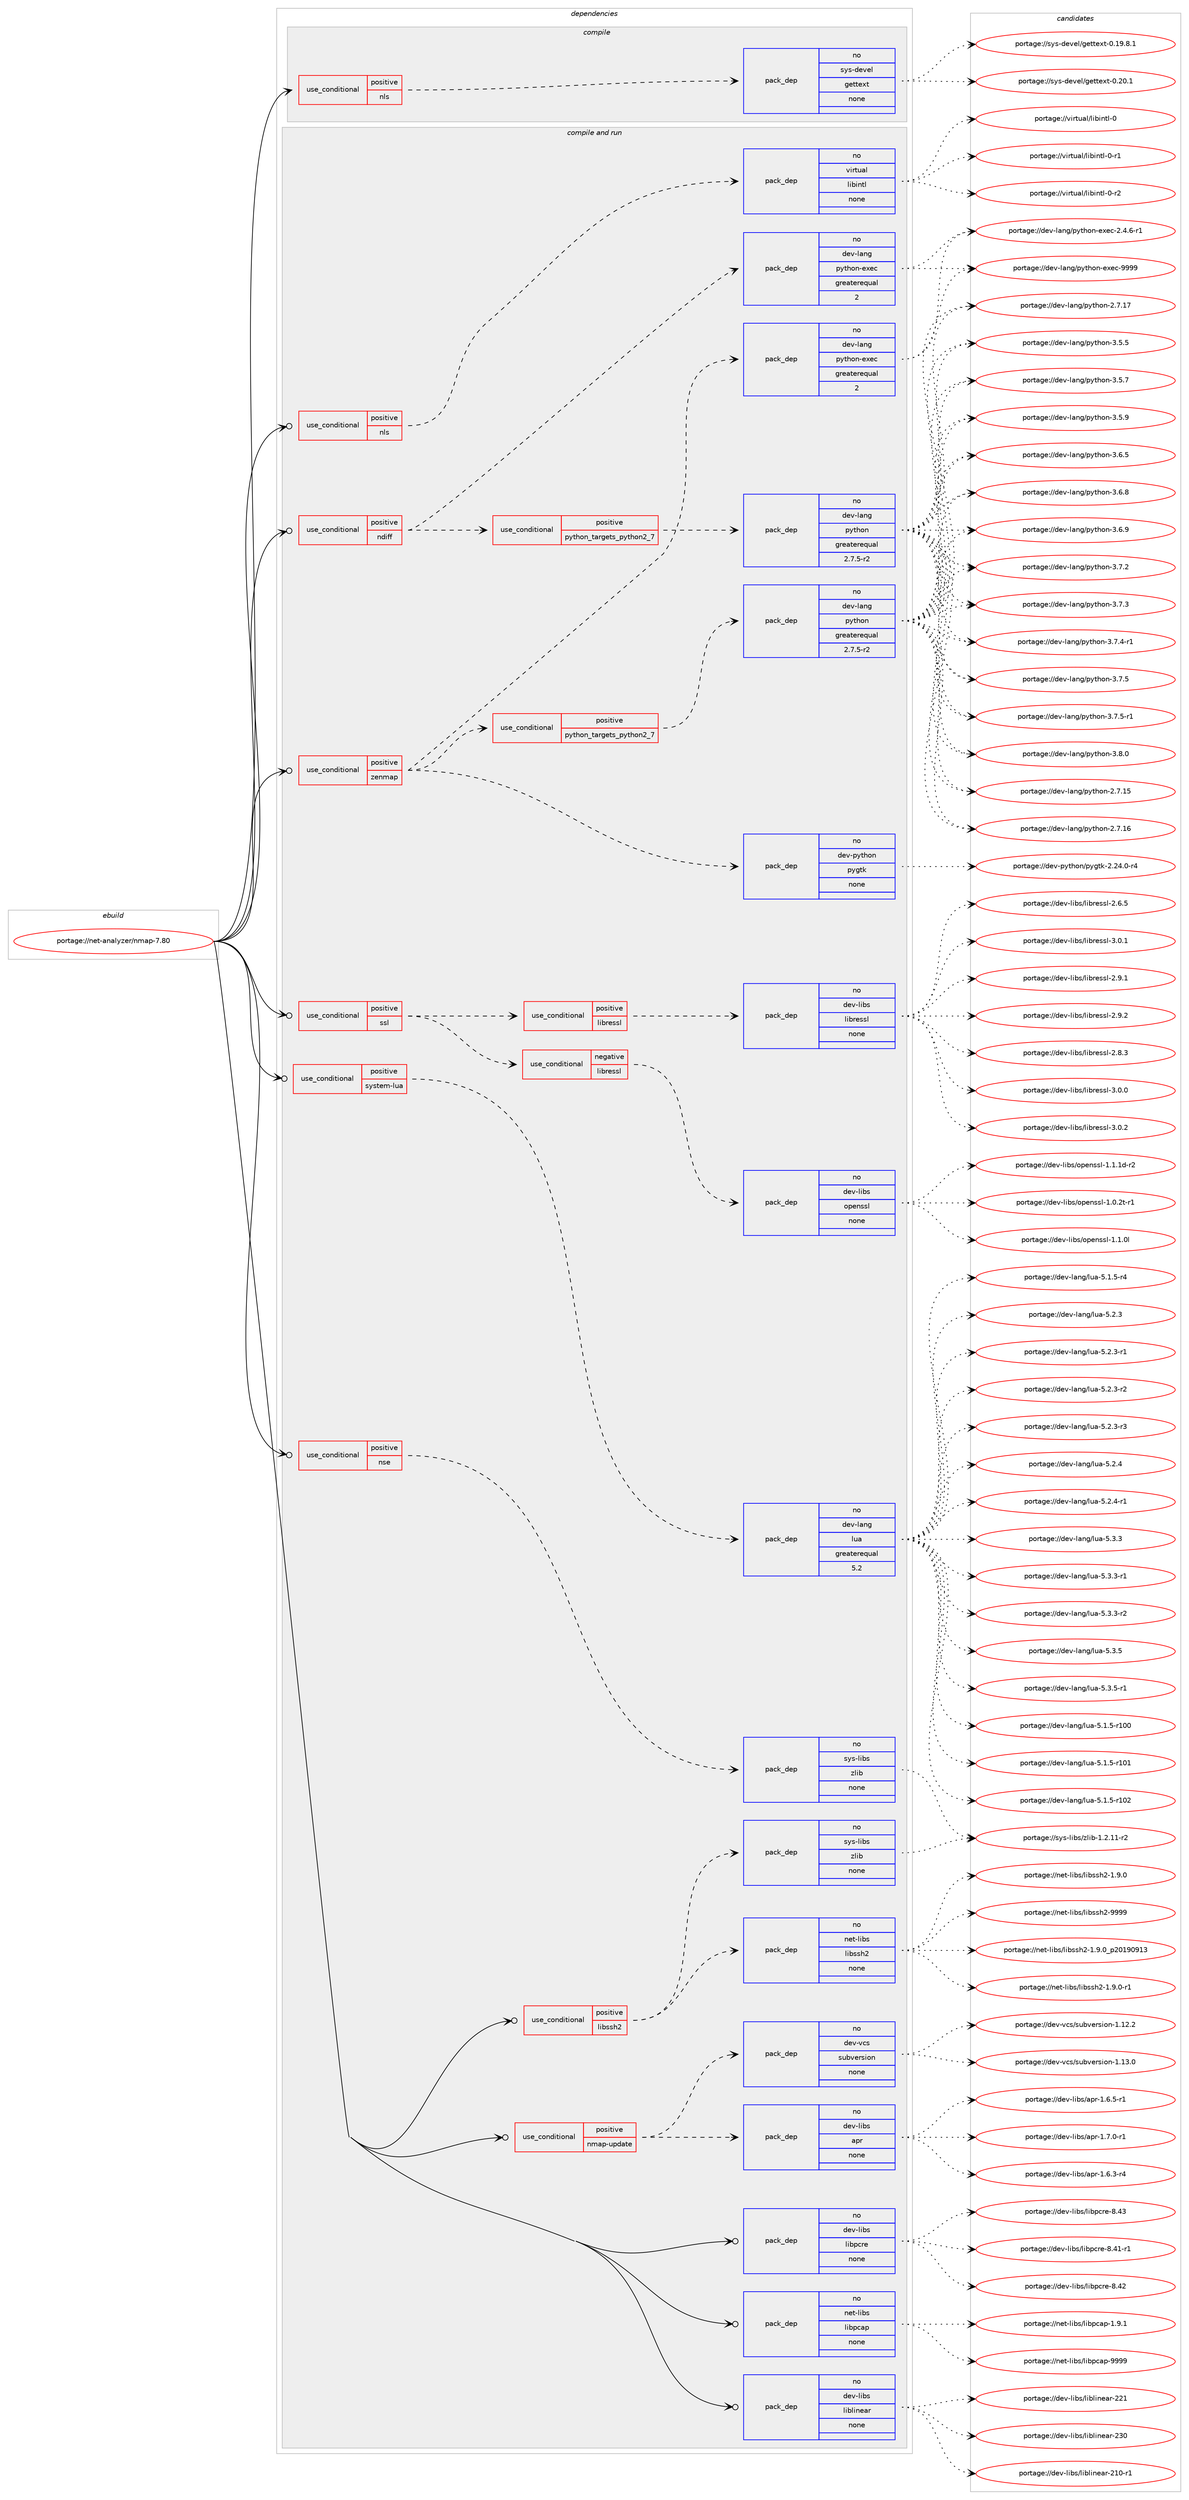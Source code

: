 digraph prolog {

# *************
# Graph options
# *************

newrank=true;
concentrate=true;
compound=true;
graph [rankdir=LR,fontname=Helvetica,fontsize=10,ranksep=1.5];#, ranksep=2.5, nodesep=0.2];
edge  [arrowhead=vee];
node  [fontname=Helvetica,fontsize=10];

# **********
# The ebuild
# **********

subgraph cluster_leftcol {
color=gray;
rank=same;
label=<<i>ebuild</i>>;
id [label="portage://net-analyzer/nmap-7.80", color=red, width=4, href="../net-analyzer/nmap-7.80.svg"];
}

# ****************
# The dependencies
# ****************

subgraph cluster_midcol {
color=gray;
label=<<i>dependencies</i>>;
subgraph cluster_compile {
fillcolor="#eeeeee";
style=filled;
label=<<i>compile</i>>;
subgraph cond86690 {
dependency347727 [label=<<TABLE BORDER="0" CELLBORDER="1" CELLSPACING="0" CELLPADDING="4"><TR><TD ROWSPAN="3" CELLPADDING="10">use_conditional</TD></TR><TR><TD>positive</TD></TR><TR><TD>nls</TD></TR></TABLE>>, shape=none, color=red];
subgraph pack255317 {
dependency347728 [label=<<TABLE BORDER="0" CELLBORDER="1" CELLSPACING="0" CELLPADDING="4" WIDTH="220"><TR><TD ROWSPAN="6" CELLPADDING="30">pack_dep</TD></TR><TR><TD WIDTH="110">no</TD></TR><TR><TD>sys-devel</TD></TR><TR><TD>gettext</TD></TR><TR><TD>none</TD></TR><TR><TD></TD></TR></TABLE>>, shape=none, color=blue];
}
dependency347727:e -> dependency347728:w [weight=20,style="dashed",arrowhead="vee"];
}
id:e -> dependency347727:w [weight=20,style="solid",arrowhead="vee"];
}
subgraph cluster_compileandrun {
fillcolor="#eeeeee";
style=filled;
label=<<i>compile and run</i>>;
subgraph cond86691 {
dependency347729 [label=<<TABLE BORDER="0" CELLBORDER="1" CELLSPACING="0" CELLPADDING="4"><TR><TD ROWSPAN="3" CELLPADDING="10">use_conditional</TD></TR><TR><TD>positive</TD></TR><TR><TD>libssh2</TD></TR></TABLE>>, shape=none, color=red];
subgraph pack255318 {
dependency347730 [label=<<TABLE BORDER="0" CELLBORDER="1" CELLSPACING="0" CELLPADDING="4" WIDTH="220"><TR><TD ROWSPAN="6" CELLPADDING="30">pack_dep</TD></TR><TR><TD WIDTH="110">no</TD></TR><TR><TD>net-libs</TD></TR><TR><TD>libssh2</TD></TR><TR><TD>none</TD></TR><TR><TD></TD></TR></TABLE>>, shape=none, color=blue];
}
dependency347729:e -> dependency347730:w [weight=20,style="dashed",arrowhead="vee"];
subgraph pack255319 {
dependency347731 [label=<<TABLE BORDER="0" CELLBORDER="1" CELLSPACING="0" CELLPADDING="4" WIDTH="220"><TR><TD ROWSPAN="6" CELLPADDING="30">pack_dep</TD></TR><TR><TD WIDTH="110">no</TD></TR><TR><TD>sys-libs</TD></TR><TR><TD>zlib</TD></TR><TR><TD>none</TD></TR><TR><TD></TD></TR></TABLE>>, shape=none, color=blue];
}
dependency347729:e -> dependency347731:w [weight=20,style="dashed",arrowhead="vee"];
}
id:e -> dependency347729:w [weight=20,style="solid",arrowhead="odotvee"];
subgraph cond86692 {
dependency347732 [label=<<TABLE BORDER="0" CELLBORDER="1" CELLSPACING="0" CELLPADDING="4"><TR><TD ROWSPAN="3" CELLPADDING="10">use_conditional</TD></TR><TR><TD>positive</TD></TR><TR><TD>ndiff</TD></TR></TABLE>>, shape=none, color=red];
subgraph cond86693 {
dependency347733 [label=<<TABLE BORDER="0" CELLBORDER="1" CELLSPACING="0" CELLPADDING="4"><TR><TD ROWSPAN="3" CELLPADDING="10">use_conditional</TD></TR><TR><TD>positive</TD></TR><TR><TD>python_targets_python2_7</TD></TR></TABLE>>, shape=none, color=red];
subgraph pack255320 {
dependency347734 [label=<<TABLE BORDER="0" CELLBORDER="1" CELLSPACING="0" CELLPADDING="4" WIDTH="220"><TR><TD ROWSPAN="6" CELLPADDING="30">pack_dep</TD></TR><TR><TD WIDTH="110">no</TD></TR><TR><TD>dev-lang</TD></TR><TR><TD>python</TD></TR><TR><TD>greaterequal</TD></TR><TR><TD>2.7.5-r2</TD></TR></TABLE>>, shape=none, color=blue];
}
dependency347733:e -> dependency347734:w [weight=20,style="dashed",arrowhead="vee"];
}
dependency347732:e -> dependency347733:w [weight=20,style="dashed",arrowhead="vee"];
subgraph pack255321 {
dependency347735 [label=<<TABLE BORDER="0" CELLBORDER="1" CELLSPACING="0" CELLPADDING="4" WIDTH="220"><TR><TD ROWSPAN="6" CELLPADDING="30">pack_dep</TD></TR><TR><TD WIDTH="110">no</TD></TR><TR><TD>dev-lang</TD></TR><TR><TD>python-exec</TD></TR><TR><TD>greaterequal</TD></TR><TR><TD>2</TD></TR></TABLE>>, shape=none, color=blue];
}
dependency347732:e -> dependency347735:w [weight=20,style="dashed",arrowhead="vee"];
}
id:e -> dependency347732:w [weight=20,style="solid",arrowhead="odotvee"];
subgraph cond86694 {
dependency347736 [label=<<TABLE BORDER="0" CELLBORDER="1" CELLSPACING="0" CELLPADDING="4"><TR><TD ROWSPAN="3" CELLPADDING="10">use_conditional</TD></TR><TR><TD>positive</TD></TR><TR><TD>nls</TD></TR></TABLE>>, shape=none, color=red];
subgraph pack255322 {
dependency347737 [label=<<TABLE BORDER="0" CELLBORDER="1" CELLSPACING="0" CELLPADDING="4" WIDTH="220"><TR><TD ROWSPAN="6" CELLPADDING="30">pack_dep</TD></TR><TR><TD WIDTH="110">no</TD></TR><TR><TD>virtual</TD></TR><TR><TD>libintl</TD></TR><TR><TD>none</TD></TR><TR><TD></TD></TR></TABLE>>, shape=none, color=blue];
}
dependency347736:e -> dependency347737:w [weight=20,style="dashed",arrowhead="vee"];
}
id:e -> dependency347736:w [weight=20,style="solid",arrowhead="odotvee"];
subgraph cond86695 {
dependency347738 [label=<<TABLE BORDER="0" CELLBORDER="1" CELLSPACING="0" CELLPADDING="4"><TR><TD ROWSPAN="3" CELLPADDING="10">use_conditional</TD></TR><TR><TD>positive</TD></TR><TR><TD>nmap-update</TD></TR></TABLE>>, shape=none, color=red];
subgraph pack255323 {
dependency347739 [label=<<TABLE BORDER="0" CELLBORDER="1" CELLSPACING="0" CELLPADDING="4" WIDTH="220"><TR><TD ROWSPAN="6" CELLPADDING="30">pack_dep</TD></TR><TR><TD WIDTH="110">no</TD></TR><TR><TD>dev-libs</TD></TR><TR><TD>apr</TD></TR><TR><TD>none</TD></TR><TR><TD></TD></TR></TABLE>>, shape=none, color=blue];
}
dependency347738:e -> dependency347739:w [weight=20,style="dashed",arrowhead="vee"];
subgraph pack255324 {
dependency347740 [label=<<TABLE BORDER="0" CELLBORDER="1" CELLSPACING="0" CELLPADDING="4" WIDTH="220"><TR><TD ROWSPAN="6" CELLPADDING="30">pack_dep</TD></TR><TR><TD WIDTH="110">no</TD></TR><TR><TD>dev-vcs</TD></TR><TR><TD>subversion</TD></TR><TR><TD>none</TD></TR><TR><TD></TD></TR></TABLE>>, shape=none, color=blue];
}
dependency347738:e -> dependency347740:w [weight=20,style="dashed",arrowhead="vee"];
}
id:e -> dependency347738:w [weight=20,style="solid",arrowhead="odotvee"];
subgraph cond86696 {
dependency347741 [label=<<TABLE BORDER="0" CELLBORDER="1" CELLSPACING="0" CELLPADDING="4"><TR><TD ROWSPAN="3" CELLPADDING="10">use_conditional</TD></TR><TR><TD>positive</TD></TR><TR><TD>nse</TD></TR></TABLE>>, shape=none, color=red];
subgraph pack255325 {
dependency347742 [label=<<TABLE BORDER="0" CELLBORDER="1" CELLSPACING="0" CELLPADDING="4" WIDTH="220"><TR><TD ROWSPAN="6" CELLPADDING="30">pack_dep</TD></TR><TR><TD WIDTH="110">no</TD></TR><TR><TD>sys-libs</TD></TR><TR><TD>zlib</TD></TR><TR><TD>none</TD></TR><TR><TD></TD></TR></TABLE>>, shape=none, color=blue];
}
dependency347741:e -> dependency347742:w [weight=20,style="dashed",arrowhead="vee"];
}
id:e -> dependency347741:w [weight=20,style="solid",arrowhead="odotvee"];
subgraph cond86697 {
dependency347743 [label=<<TABLE BORDER="0" CELLBORDER="1" CELLSPACING="0" CELLPADDING="4"><TR><TD ROWSPAN="3" CELLPADDING="10">use_conditional</TD></TR><TR><TD>positive</TD></TR><TR><TD>ssl</TD></TR></TABLE>>, shape=none, color=red];
subgraph cond86698 {
dependency347744 [label=<<TABLE BORDER="0" CELLBORDER="1" CELLSPACING="0" CELLPADDING="4"><TR><TD ROWSPAN="3" CELLPADDING="10">use_conditional</TD></TR><TR><TD>negative</TD></TR><TR><TD>libressl</TD></TR></TABLE>>, shape=none, color=red];
subgraph pack255326 {
dependency347745 [label=<<TABLE BORDER="0" CELLBORDER="1" CELLSPACING="0" CELLPADDING="4" WIDTH="220"><TR><TD ROWSPAN="6" CELLPADDING="30">pack_dep</TD></TR><TR><TD WIDTH="110">no</TD></TR><TR><TD>dev-libs</TD></TR><TR><TD>openssl</TD></TR><TR><TD>none</TD></TR><TR><TD></TD></TR></TABLE>>, shape=none, color=blue];
}
dependency347744:e -> dependency347745:w [weight=20,style="dashed",arrowhead="vee"];
}
dependency347743:e -> dependency347744:w [weight=20,style="dashed",arrowhead="vee"];
subgraph cond86699 {
dependency347746 [label=<<TABLE BORDER="0" CELLBORDER="1" CELLSPACING="0" CELLPADDING="4"><TR><TD ROWSPAN="3" CELLPADDING="10">use_conditional</TD></TR><TR><TD>positive</TD></TR><TR><TD>libressl</TD></TR></TABLE>>, shape=none, color=red];
subgraph pack255327 {
dependency347747 [label=<<TABLE BORDER="0" CELLBORDER="1" CELLSPACING="0" CELLPADDING="4" WIDTH="220"><TR><TD ROWSPAN="6" CELLPADDING="30">pack_dep</TD></TR><TR><TD WIDTH="110">no</TD></TR><TR><TD>dev-libs</TD></TR><TR><TD>libressl</TD></TR><TR><TD>none</TD></TR><TR><TD></TD></TR></TABLE>>, shape=none, color=blue];
}
dependency347746:e -> dependency347747:w [weight=20,style="dashed",arrowhead="vee"];
}
dependency347743:e -> dependency347746:w [weight=20,style="dashed",arrowhead="vee"];
}
id:e -> dependency347743:w [weight=20,style="solid",arrowhead="odotvee"];
subgraph cond86700 {
dependency347748 [label=<<TABLE BORDER="0" CELLBORDER="1" CELLSPACING="0" CELLPADDING="4"><TR><TD ROWSPAN="3" CELLPADDING="10">use_conditional</TD></TR><TR><TD>positive</TD></TR><TR><TD>system-lua</TD></TR></TABLE>>, shape=none, color=red];
subgraph pack255328 {
dependency347749 [label=<<TABLE BORDER="0" CELLBORDER="1" CELLSPACING="0" CELLPADDING="4" WIDTH="220"><TR><TD ROWSPAN="6" CELLPADDING="30">pack_dep</TD></TR><TR><TD WIDTH="110">no</TD></TR><TR><TD>dev-lang</TD></TR><TR><TD>lua</TD></TR><TR><TD>greaterequal</TD></TR><TR><TD>5.2</TD></TR></TABLE>>, shape=none, color=blue];
}
dependency347748:e -> dependency347749:w [weight=20,style="dashed",arrowhead="vee"];
}
id:e -> dependency347748:w [weight=20,style="solid",arrowhead="odotvee"];
subgraph cond86701 {
dependency347750 [label=<<TABLE BORDER="0" CELLBORDER="1" CELLSPACING="0" CELLPADDING="4"><TR><TD ROWSPAN="3" CELLPADDING="10">use_conditional</TD></TR><TR><TD>positive</TD></TR><TR><TD>zenmap</TD></TR></TABLE>>, shape=none, color=red];
subgraph pack255329 {
dependency347751 [label=<<TABLE BORDER="0" CELLBORDER="1" CELLSPACING="0" CELLPADDING="4" WIDTH="220"><TR><TD ROWSPAN="6" CELLPADDING="30">pack_dep</TD></TR><TR><TD WIDTH="110">no</TD></TR><TR><TD>dev-python</TD></TR><TR><TD>pygtk</TD></TR><TR><TD>none</TD></TR><TR><TD></TD></TR></TABLE>>, shape=none, color=blue];
}
dependency347750:e -> dependency347751:w [weight=20,style="dashed",arrowhead="vee"];
subgraph cond86702 {
dependency347752 [label=<<TABLE BORDER="0" CELLBORDER="1" CELLSPACING="0" CELLPADDING="4"><TR><TD ROWSPAN="3" CELLPADDING="10">use_conditional</TD></TR><TR><TD>positive</TD></TR><TR><TD>python_targets_python2_7</TD></TR></TABLE>>, shape=none, color=red];
subgraph pack255330 {
dependency347753 [label=<<TABLE BORDER="0" CELLBORDER="1" CELLSPACING="0" CELLPADDING="4" WIDTH="220"><TR><TD ROWSPAN="6" CELLPADDING="30">pack_dep</TD></TR><TR><TD WIDTH="110">no</TD></TR><TR><TD>dev-lang</TD></TR><TR><TD>python</TD></TR><TR><TD>greaterequal</TD></TR><TR><TD>2.7.5-r2</TD></TR></TABLE>>, shape=none, color=blue];
}
dependency347752:e -> dependency347753:w [weight=20,style="dashed",arrowhead="vee"];
}
dependency347750:e -> dependency347752:w [weight=20,style="dashed",arrowhead="vee"];
subgraph pack255331 {
dependency347754 [label=<<TABLE BORDER="0" CELLBORDER="1" CELLSPACING="0" CELLPADDING="4" WIDTH="220"><TR><TD ROWSPAN="6" CELLPADDING="30">pack_dep</TD></TR><TR><TD WIDTH="110">no</TD></TR><TR><TD>dev-lang</TD></TR><TR><TD>python-exec</TD></TR><TR><TD>greaterequal</TD></TR><TR><TD>2</TD></TR></TABLE>>, shape=none, color=blue];
}
dependency347750:e -> dependency347754:w [weight=20,style="dashed",arrowhead="vee"];
}
id:e -> dependency347750:w [weight=20,style="solid",arrowhead="odotvee"];
subgraph pack255332 {
dependency347755 [label=<<TABLE BORDER="0" CELLBORDER="1" CELLSPACING="0" CELLPADDING="4" WIDTH="220"><TR><TD ROWSPAN="6" CELLPADDING="30">pack_dep</TD></TR><TR><TD WIDTH="110">no</TD></TR><TR><TD>dev-libs</TD></TR><TR><TD>liblinear</TD></TR><TR><TD>none</TD></TR><TR><TD></TD></TR></TABLE>>, shape=none, color=blue];
}
id:e -> dependency347755:w [weight=20,style="solid",arrowhead="odotvee"];
subgraph pack255333 {
dependency347756 [label=<<TABLE BORDER="0" CELLBORDER="1" CELLSPACING="0" CELLPADDING="4" WIDTH="220"><TR><TD ROWSPAN="6" CELLPADDING="30">pack_dep</TD></TR><TR><TD WIDTH="110">no</TD></TR><TR><TD>dev-libs</TD></TR><TR><TD>libpcre</TD></TR><TR><TD>none</TD></TR><TR><TD></TD></TR></TABLE>>, shape=none, color=blue];
}
id:e -> dependency347756:w [weight=20,style="solid",arrowhead="odotvee"];
subgraph pack255334 {
dependency347757 [label=<<TABLE BORDER="0" CELLBORDER="1" CELLSPACING="0" CELLPADDING="4" WIDTH="220"><TR><TD ROWSPAN="6" CELLPADDING="30">pack_dep</TD></TR><TR><TD WIDTH="110">no</TD></TR><TR><TD>net-libs</TD></TR><TR><TD>libpcap</TD></TR><TR><TD>none</TD></TR><TR><TD></TD></TR></TABLE>>, shape=none, color=blue];
}
id:e -> dependency347757:w [weight=20,style="solid",arrowhead="odotvee"];
}
subgraph cluster_run {
fillcolor="#eeeeee";
style=filled;
label=<<i>run</i>>;
}
}

# **************
# The candidates
# **************

subgraph cluster_choices {
rank=same;
color=gray;
label=<<i>candidates</i>>;

subgraph choice255317 {
color=black;
nodesep=1;
choiceportage1151211154510010111810110847103101116116101120116454846495746564649 [label="portage://sys-devel/gettext-0.19.8.1", color=red, width=4,href="../sys-devel/gettext-0.19.8.1.svg"];
choiceportage115121115451001011181011084710310111611610112011645484650484649 [label="portage://sys-devel/gettext-0.20.1", color=red, width=4,href="../sys-devel/gettext-0.20.1.svg"];
dependency347728:e -> choiceportage1151211154510010111810110847103101116116101120116454846495746564649:w [style=dotted,weight="100"];
dependency347728:e -> choiceportage115121115451001011181011084710310111611610112011645484650484649:w [style=dotted,weight="100"];
}
subgraph choice255318 {
color=black;
nodesep=1;
choiceportage1101011164510810598115471081059811511510450454946574648 [label="portage://net-libs/libssh2-1.9.0", color=red, width=4,href="../net-libs/libssh2-1.9.0.svg"];
choiceportage11010111645108105981154710810598115115104504549465746484511449 [label="portage://net-libs/libssh2-1.9.0-r1", color=red, width=4,href="../net-libs/libssh2-1.9.0-r1.svg"];
choiceportage1101011164510810598115471081059811511510450454946574648951125048495748574951 [label="portage://net-libs/libssh2-1.9.0_p20190913", color=red, width=4,href="../net-libs/libssh2-1.9.0_p20190913.svg"];
choiceportage11010111645108105981154710810598115115104504557575757 [label="portage://net-libs/libssh2-9999", color=red, width=4,href="../net-libs/libssh2-9999.svg"];
dependency347730:e -> choiceportage1101011164510810598115471081059811511510450454946574648:w [style=dotted,weight="100"];
dependency347730:e -> choiceportage11010111645108105981154710810598115115104504549465746484511449:w [style=dotted,weight="100"];
dependency347730:e -> choiceportage1101011164510810598115471081059811511510450454946574648951125048495748574951:w [style=dotted,weight="100"];
dependency347730:e -> choiceportage11010111645108105981154710810598115115104504557575757:w [style=dotted,weight="100"];
}
subgraph choice255319 {
color=black;
nodesep=1;
choiceportage11512111545108105981154712210810598454946504649494511450 [label="portage://sys-libs/zlib-1.2.11-r2", color=red, width=4,href="../sys-libs/zlib-1.2.11-r2.svg"];
dependency347731:e -> choiceportage11512111545108105981154712210810598454946504649494511450:w [style=dotted,weight="100"];
}
subgraph choice255320 {
color=black;
nodesep=1;
choiceportage10010111845108971101034711212111610411111045504655464953 [label="portage://dev-lang/python-2.7.15", color=red, width=4,href="../dev-lang/python-2.7.15.svg"];
choiceportage10010111845108971101034711212111610411111045504655464954 [label="portage://dev-lang/python-2.7.16", color=red, width=4,href="../dev-lang/python-2.7.16.svg"];
choiceportage10010111845108971101034711212111610411111045504655464955 [label="portage://dev-lang/python-2.7.17", color=red, width=4,href="../dev-lang/python-2.7.17.svg"];
choiceportage100101118451089711010347112121116104111110455146534653 [label="portage://dev-lang/python-3.5.5", color=red, width=4,href="../dev-lang/python-3.5.5.svg"];
choiceportage100101118451089711010347112121116104111110455146534655 [label="portage://dev-lang/python-3.5.7", color=red, width=4,href="../dev-lang/python-3.5.7.svg"];
choiceportage100101118451089711010347112121116104111110455146534657 [label="portage://dev-lang/python-3.5.9", color=red, width=4,href="../dev-lang/python-3.5.9.svg"];
choiceportage100101118451089711010347112121116104111110455146544653 [label="portage://dev-lang/python-3.6.5", color=red, width=4,href="../dev-lang/python-3.6.5.svg"];
choiceportage100101118451089711010347112121116104111110455146544656 [label="portage://dev-lang/python-3.6.8", color=red, width=4,href="../dev-lang/python-3.6.8.svg"];
choiceportage100101118451089711010347112121116104111110455146544657 [label="portage://dev-lang/python-3.6.9", color=red, width=4,href="../dev-lang/python-3.6.9.svg"];
choiceportage100101118451089711010347112121116104111110455146554650 [label="portage://dev-lang/python-3.7.2", color=red, width=4,href="../dev-lang/python-3.7.2.svg"];
choiceportage100101118451089711010347112121116104111110455146554651 [label="portage://dev-lang/python-3.7.3", color=red, width=4,href="../dev-lang/python-3.7.3.svg"];
choiceportage1001011184510897110103471121211161041111104551465546524511449 [label="portage://dev-lang/python-3.7.4-r1", color=red, width=4,href="../dev-lang/python-3.7.4-r1.svg"];
choiceportage100101118451089711010347112121116104111110455146554653 [label="portage://dev-lang/python-3.7.5", color=red, width=4,href="../dev-lang/python-3.7.5.svg"];
choiceportage1001011184510897110103471121211161041111104551465546534511449 [label="portage://dev-lang/python-3.7.5-r1", color=red, width=4,href="../dev-lang/python-3.7.5-r1.svg"];
choiceportage100101118451089711010347112121116104111110455146564648 [label="portage://dev-lang/python-3.8.0", color=red, width=4,href="../dev-lang/python-3.8.0.svg"];
dependency347734:e -> choiceportage10010111845108971101034711212111610411111045504655464953:w [style=dotted,weight="100"];
dependency347734:e -> choiceportage10010111845108971101034711212111610411111045504655464954:w [style=dotted,weight="100"];
dependency347734:e -> choiceportage10010111845108971101034711212111610411111045504655464955:w [style=dotted,weight="100"];
dependency347734:e -> choiceportage100101118451089711010347112121116104111110455146534653:w [style=dotted,weight="100"];
dependency347734:e -> choiceportage100101118451089711010347112121116104111110455146534655:w [style=dotted,weight="100"];
dependency347734:e -> choiceportage100101118451089711010347112121116104111110455146534657:w [style=dotted,weight="100"];
dependency347734:e -> choiceportage100101118451089711010347112121116104111110455146544653:w [style=dotted,weight="100"];
dependency347734:e -> choiceportage100101118451089711010347112121116104111110455146544656:w [style=dotted,weight="100"];
dependency347734:e -> choiceportage100101118451089711010347112121116104111110455146544657:w [style=dotted,weight="100"];
dependency347734:e -> choiceportage100101118451089711010347112121116104111110455146554650:w [style=dotted,weight="100"];
dependency347734:e -> choiceportage100101118451089711010347112121116104111110455146554651:w [style=dotted,weight="100"];
dependency347734:e -> choiceportage1001011184510897110103471121211161041111104551465546524511449:w [style=dotted,weight="100"];
dependency347734:e -> choiceportage100101118451089711010347112121116104111110455146554653:w [style=dotted,weight="100"];
dependency347734:e -> choiceportage1001011184510897110103471121211161041111104551465546534511449:w [style=dotted,weight="100"];
dependency347734:e -> choiceportage100101118451089711010347112121116104111110455146564648:w [style=dotted,weight="100"];
}
subgraph choice255321 {
color=black;
nodesep=1;
choiceportage10010111845108971101034711212111610411111045101120101994550465246544511449 [label="portage://dev-lang/python-exec-2.4.6-r1", color=red, width=4,href="../dev-lang/python-exec-2.4.6-r1.svg"];
choiceportage10010111845108971101034711212111610411111045101120101994557575757 [label="portage://dev-lang/python-exec-9999", color=red, width=4,href="../dev-lang/python-exec-9999.svg"];
dependency347735:e -> choiceportage10010111845108971101034711212111610411111045101120101994550465246544511449:w [style=dotted,weight="100"];
dependency347735:e -> choiceportage10010111845108971101034711212111610411111045101120101994557575757:w [style=dotted,weight="100"];
}
subgraph choice255322 {
color=black;
nodesep=1;
choiceportage1181051141161179710847108105981051101161084548 [label="portage://virtual/libintl-0", color=red, width=4,href="../virtual/libintl-0.svg"];
choiceportage11810511411611797108471081059810511011610845484511449 [label="portage://virtual/libintl-0-r1", color=red, width=4,href="../virtual/libintl-0-r1.svg"];
choiceportage11810511411611797108471081059810511011610845484511450 [label="portage://virtual/libintl-0-r2", color=red, width=4,href="../virtual/libintl-0-r2.svg"];
dependency347737:e -> choiceportage1181051141161179710847108105981051101161084548:w [style=dotted,weight="100"];
dependency347737:e -> choiceportage11810511411611797108471081059810511011610845484511449:w [style=dotted,weight="100"];
dependency347737:e -> choiceportage11810511411611797108471081059810511011610845484511450:w [style=dotted,weight="100"];
}
subgraph choice255323 {
color=black;
nodesep=1;
choiceportage100101118451081059811547971121144549465446514511452 [label="portage://dev-libs/apr-1.6.3-r4", color=red, width=4,href="../dev-libs/apr-1.6.3-r4.svg"];
choiceportage100101118451081059811547971121144549465446534511449 [label="portage://dev-libs/apr-1.6.5-r1", color=red, width=4,href="../dev-libs/apr-1.6.5-r1.svg"];
choiceportage100101118451081059811547971121144549465546484511449 [label="portage://dev-libs/apr-1.7.0-r1", color=red, width=4,href="../dev-libs/apr-1.7.0-r1.svg"];
dependency347739:e -> choiceportage100101118451081059811547971121144549465446514511452:w [style=dotted,weight="100"];
dependency347739:e -> choiceportage100101118451081059811547971121144549465446534511449:w [style=dotted,weight="100"];
dependency347739:e -> choiceportage100101118451081059811547971121144549465546484511449:w [style=dotted,weight="100"];
}
subgraph choice255324 {
color=black;
nodesep=1;
choiceportage1001011184511899115471151179811810111411510511111045494649504650 [label="portage://dev-vcs/subversion-1.12.2", color=red, width=4,href="../dev-vcs/subversion-1.12.2.svg"];
choiceportage1001011184511899115471151179811810111411510511111045494649514648 [label="portage://dev-vcs/subversion-1.13.0", color=red, width=4,href="../dev-vcs/subversion-1.13.0.svg"];
dependency347740:e -> choiceportage1001011184511899115471151179811810111411510511111045494649504650:w [style=dotted,weight="100"];
dependency347740:e -> choiceportage1001011184511899115471151179811810111411510511111045494649514648:w [style=dotted,weight="100"];
}
subgraph choice255325 {
color=black;
nodesep=1;
choiceportage11512111545108105981154712210810598454946504649494511450 [label="portage://sys-libs/zlib-1.2.11-r2", color=red, width=4,href="../sys-libs/zlib-1.2.11-r2.svg"];
dependency347742:e -> choiceportage11512111545108105981154712210810598454946504649494511450:w [style=dotted,weight="100"];
}
subgraph choice255326 {
color=black;
nodesep=1;
choiceportage1001011184510810598115471111121011101151151084549464846501164511449 [label="portage://dev-libs/openssl-1.0.2t-r1", color=red, width=4,href="../dev-libs/openssl-1.0.2t-r1.svg"];
choiceportage100101118451081059811547111112101110115115108454946494648108 [label="portage://dev-libs/openssl-1.1.0l", color=red, width=4,href="../dev-libs/openssl-1.1.0l.svg"];
choiceportage1001011184510810598115471111121011101151151084549464946491004511450 [label="portage://dev-libs/openssl-1.1.1d-r2", color=red, width=4,href="../dev-libs/openssl-1.1.1d-r2.svg"];
dependency347745:e -> choiceportage1001011184510810598115471111121011101151151084549464846501164511449:w [style=dotted,weight="100"];
dependency347745:e -> choiceportage100101118451081059811547111112101110115115108454946494648108:w [style=dotted,weight="100"];
dependency347745:e -> choiceportage1001011184510810598115471111121011101151151084549464946491004511450:w [style=dotted,weight="100"];
}
subgraph choice255327 {
color=black;
nodesep=1;
choiceportage10010111845108105981154710810598114101115115108455046544653 [label="portage://dev-libs/libressl-2.6.5", color=red, width=4,href="../dev-libs/libressl-2.6.5.svg"];
choiceportage10010111845108105981154710810598114101115115108455046564651 [label="portage://dev-libs/libressl-2.8.3", color=red, width=4,href="../dev-libs/libressl-2.8.3.svg"];
choiceportage10010111845108105981154710810598114101115115108455046574649 [label="portage://dev-libs/libressl-2.9.1", color=red, width=4,href="../dev-libs/libressl-2.9.1.svg"];
choiceportage10010111845108105981154710810598114101115115108455046574650 [label="portage://dev-libs/libressl-2.9.2", color=red, width=4,href="../dev-libs/libressl-2.9.2.svg"];
choiceportage10010111845108105981154710810598114101115115108455146484648 [label="portage://dev-libs/libressl-3.0.0", color=red, width=4,href="../dev-libs/libressl-3.0.0.svg"];
choiceportage10010111845108105981154710810598114101115115108455146484649 [label="portage://dev-libs/libressl-3.0.1", color=red, width=4,href="../dev-libs/libressl-3.0.1.svg"];
choiceportage10010111845108105981154710810598114101115115108455146484650 [label="portage://dev-libs/libressl-3.0.2", color=red, width=4,href="../dev-libs/libressl-3.0.2.svg"];
dependency347747:e -> choiceportage10010111845108105981154710810598114101115115108455046544653:w [style=dotted,weight="100"];
dependency347747:e -> choiceportage10010111845108105981154710810598114101115115108455046564651:w [style=dotted,weight="100"];
dependency347747:e -> choiceportage10010111845108105981154710810598114101115115108455046574649:w [style=dotted,weight="100"];
dependency347747:e -> choiceportage10010111845108105981154710810598114101115115108455046574650:w [style=dotted,weight="100"];
dependency347747:e -> choiceportage10010111845108105981154710810598114101115115108455146484648:w [style=dotted,weight="100"];
dependency347747:e -> choiceportage10010111845108105981154710810598114101115115108455146484649:w [style=dotted,weight="100"];
dependency347747:e -> choiceportage10010111845108105981154710810598114101115115108455146484650:w [style=dotted,weight="100"];
}
subgraph choice255328 {
color=black;
nodesep=1;
choiceportage1001011184510897110103471081179745534649465345114494848 [label="portage://dev-lang/lua-5.1.5-r100", color=red, width=4,href="../dev-lang/lua-5.1.5-r100.svg"];
choiceportage1001011184510897110103471081179745534649465345114494849 [label="portage://dev-lang/lua-5.1.5-r101", color=red, width=4,href="../dev-lang/lua-5.1.5-r101.svg"];
choiceportage1001011184510897110103471081179745534649465345114494850 [label="portage://dev-lang/lua-5.1.5-r102", color=red, width=4,href="../dev-lang/lua-5.1.5-r102.svg"];
choiceportage100101118451089711010347108117974553464946534511452 [label="portage://dev-lang/lua-5.1.5-r4", color=red, width=4,href="../dev-lang/lua-5.1.5-r4.svg"];
choiceportage10010111845108971101034710811797455346504651 [label="portage://dev-lang/lua-5.2.3", color=red, width=4,href="../dev-lang/lua-5.2.3.svg"];
choiceportage100101118451089711010347108117974553465046514511449 [label="portage://dev-lang/lua-5.2.3-r1", color=red, width=4,href="../dev-lang/lua-5.2.3-r1.svg"];
choiceportage100101118451089711010347108117974553465046514511450 [label="portage://dev-lang/lua-5.2.3-r2", color=red, width=4,href="../dev-lang/lua-5.2.3-r2.svg"];
choiceportage100101118451089711010347108117974553465046514511451 [label="portage://dev-lang/lua-5.2.3-r3", color=red, width=4,href="../dev-lang/lua-5.2.3-r3.svg"];
choiceportage10010111845108971101034710811797455346504652 [label="portage://dev-lang/lua-5.2.4", color=red, width=4,href="../dev-lang/lua-5.2.4.svg"];
choiceportage100101118451089711010347108117974553465046524511449 [label="portage://dev-lang/lua-5.2.4-r1", color=red, width=4,href="../dev-lang/lua-5.2.4-r1.svg"];
choiceportage10010111845108971101034710811797455346514651 [label="portage://dev-lang/lua-5.3.3", color=red, width=4,href="../dev-lang/lua-5.3.3.svg"];
choiceportage100101118451089711010347108117974553465146514511449 [label="portage://dev-lang/lua-5.3.3-r1", color=red, width=4,href="../dev-lang/lua-5.3.3-r1.svg"];
choiceportage100101118451089711010347108117974553465146514511450 [label="portage://dev-lang/lua-5.3.3-r2", color=red, width=4,href="../dev-lang/lua-5.3.3-r2.svg"];
choiceportage10010111845108971101034710811797455346514653 [label="portage://dev-lang/lua-5.3.5", color=red, width=4,href="../dev-lang/lua-5.3.5.svg"];
choiceportage100101118451089711010347108117974553465146534511449 [label="portage://dev-lang/lua-5.3.5-r1", color=red, width=4,href="../dev-lang/lua-5.3.5-r1.svg"];
dependency347749:e -> choiceportage1001011184510897110103471081179745534649465345114494848:w [style=dotted,weight="100"];
dependency347749:e -> choiceportage1001011184510897110103471081179745534649465345114494849:w [style=dotted,weight="100"];
dependency347749:e -> choiceportage1001011184510897110103471081179745534649465345114494850:w [style=dotted,weight="100"];
dependency347749:e -> choiceportage100101118451089711010347108117974553464946534511452:w [style=dotted,weight="100"];
dependency347749:e -> choiceportage10010111845108971101034710811797455346504651:w [style=dotted,weight="100"];
dependency347749:e -> choiceportage100101118451089711010347108117974553465046514511449:w [style=dotted,weight="100"];
dependency347749:e -> choiceportage100101118451089711010347108117974553465046514511450:w [style=dotted,weight="100"];
dependency347749:e -> choiceportage100101118451089711010347108117974553465046514511451:w [style=dotted,weight="100"];
dependency347749:e -> choiceportage10010111845108971101034710811797455346504652:w [style=dotted,weight="100"];
dependency347749:e -> choiceportage100101118451089711010347108117974553465046524511449:w [style=dotted,weight="100"];
dependency347749:e -> choiceportage10010111845108971101034710811797455346514651:w [style=dotted,weight="100"];
dependency347749:e -> choiceportage100101118451089711010347108117974553465146514511449:w [style=dotted,weight="100"];
dependency347749:e -> choiceportage100101118451089711010347108117974553465146514511450:w [style=dotted,weight="100"];
dependency347749:e -> choiceportage10010111845108971101034710811797455346514653:w [style=dotted,weight="100"];
dependency347749:e -> choiceportage100101118451089711010347108117974553465146534511449:w [style=dotted,weight="100"];
}
subgraph choice255329 {
color=black;
nodesep=1;
choiceportage1001011184511212111610411111047112121103116107455046505246484511452 [label="portage://dev-python/pygtk-2.24.0-r4", color=red, width=4,href="../dev-python/pygtk-2.24.0-r4.svg"];
dependency347751:e -> choiceportage1001011184511212111610411111047112121103116107455046505246484511452:w [style=dotted,weight="100"];
}
subgraph choice255330 {
color=black;
nodesep=1;
choiceportage10010111845108971101034711212111610411111045504655464953 [label="portage://dev-lang/python-2.7.15", color=red, width=4,href="../dev-lang/python-2.7.15.svg"];
choiceportage10010111845108971101034711212111610411111045504655464954 [label="portage://dev-lang/python-2.7.16", color=red, width=4,href="../dev-lang/python-2.7.16.svg"];
choiceportage10010111845108971101034711212111610411111045504655464955 [label="portage://dev-lang/python-2.7.17", color=red, width=4,href="../dev-lang/python-2.7.17.svg"];
choiceportage100101118451089711010347112121116104111110455146534653 [label="portage://dev-lang/python-3.5.5", color=red, width=4,href="../dev-lang/python-3.5.5.svg"];
choiceportage100101118451089711010347112121116104111110455146534655 [label="portage://dev-lang/python-3.5.7", color=red, width=4,href="../dev-lang/python-3.5.7.svg"];
choiceportage100101118451089711010347112121116104111110455146534657 [label="portage://dev-lang/python-3.5.9", color=red, width=4,href="../dev-lang/python-3.5.9.svg"];
choiceportage100101118451089711010347112121116104111110455146544653 [label="portage://dev-lang/python-3.6.5", color=red, width=4,href="../dev-lang/python-3.6.5.svg"];
choiceportage100101118451089711010347112121116104111110455146544656 [label="portage://dev-lang/python-3.6.8", color=red, width=4,href="../dev-lang/python-3.6.8.svg"];
choiceportage100101118451089711010347112121116104111110455146544657 [label="portage://dev-lang/python-3.6.9", color=red, width=4,href="../dev-lang/python-3.6.9.svg"];
choiceportage100101118451089711010347112121116104111110455146554650 [label="portage://dev-lang/python-3.7.2", color=red, width=4,href="../dev-lang/python-3.7.2.svg"];
choiceportage100101118451089711010347112121116104111110455146554651 [label="portage://dev-lang/python-3.7.3", color=red, width=4,href="../dev-lang/python-3.7.3.svg"];
choiceportage1001011184510897110103471121211161041111104551465546524511449 [label="portage://dev-lang/python-3.7.4-r1", color=red, width=4,href="../dev-lang/python-3.7.4-r1.svg"];
choiceportage100101118451089711010347112121116104111110455146554653 [label="portage://dev-lang/python-3.7.5", color=red, width=4,href="../dev-lang/python-3.7.5.svg"];
choiceportage1001011184510897110103471121211161041111104551465546534511449 [label="portage://dev-lang/python-3.7.5-r1", color=red, width=4,href="../dev-lang/python-3.7.5-r1.svg"];
choiceportage100101118451089711010347112121116104111110455146564648 [label="portage://dev-lang/python-3.8.0", color=red, width=4,href="../dev-lang/python-3.8.0.svg"];
dependency347753:e -> choiceportage10010111845108971101034711212111610411111045504655464953:w [style=dotted,weight="100"];
dependency347753:e -> choiceportage10010111845108971101034711212111610411111045504655464954:w [style=dotted,weight="100"];
dependency347753:e -> choiceportage10010111845108971101034711212111610411111045504655464955:w [style=dotted,weight="100"];
dependency347753:e -> choiceportage100101118451089711010347112121116104111110455146534653:w [style=dotted,weight="100"];
dependency347753:e -> choiceportage100101118451089711010347112121116104111110455146534655:w [style=dotted,weight="100"];
dependency347753:e -> choiceportage100101118451089711010347112121116104111110455146534657:w [style=dotted,weight="100"];
dependency347753:e -> choiceportage100101118451089711010347112121116104111110455146544653:w [style=dotted,weight="100"];
dependency347753:e -> choiceportage100101118451089711010347112121116104111110455146544656:w [style=dotted,weight="100"];
dependency347753:e -> choiceportage100101118451089711010347112121116104111110455146544657:w [style=dotted,weight="100"];
dependency347753:e -> choiceportage100101118451089711010347112121116104111110455146554650:w [style=dotted,weight="100"];
dependency347753:e -> choiceportage100101118451089711010347112121116104111110455146554651:w [style=dotted,weight="100"];
dependency347753:e -> choiceportage1001011184510897110103471121211161041111104551465546524511449:w [style=dotted,weight="100"];
dependency347753:e -> choiceportage100101118451089711010347112121116104111110455146554653:w [style=dotted,weight="100"];
dependency347753:e -> choiceportage1001011184510897110103471121211161041111104551465546534511449:w [style=dotted,weight="100"];
dependency347753:e -> choiceportage100101118451089711010347112121116104111110455146564648:w [style=dotted,weight="100"];
}
subgraph choice255331 {
color=black;
nodesep=1;
choiceportage10010111845108971101034711212111610411111045101120101994550465246544511449 [label="portage://dev-lang/python-exec-2.4.6-r1", color=red, width=4,href="../dev-lang/python-exec-2.4.6-r1.svg"];
choiceportage10010111845108971101034711212111610411111045101120101994557575757 [label="portage://dev-lang/python-exec-9999", color=red, width=4,href="../dev-lang/python-exec-9999.svg"];
dependency347754:e -> choiceportage10010111845108971101034711212111610411111045101120101994550465246544511449:w [style=dotted,weight="100"];
dependency347754:e -> choiceportage10010111845108971101034711212111610411111045101120101994557575757:w [style=dotted,weight="100"];
}
subgraph choice255332 {
color=black;
nodesep=1;
choiceportage1001011184510810598115471081059810810511010197114455049484511449 [label="portage://dev-libs/liblinear-210-r1", color=red, width=4,href="../dev-libs/liblinear-210-r1.svg"];
choiceportage100101118451081059811547108105981081051101019711445505049 [label="portage://dev-libs/liblinear-221", color=red, width=4,href="../dev-libs/liblinear-221.svg"];
choiceportage100101118451081059811547108105981081051101019711445505148 [label="portage://dev-libs/liblinear-230", color=red, width=4,href="../dev-libs/liblinear-230.svg"];
dependency347755:e -> choiceportage1001011184510810598115471081059810810511010197114455049484511449:w [style=dotted,weight="100"];
dependency347755:e -> choiceportage100101118451081059811547108105981081051101019711445505049:w [style=dotted,weight="100"];
dependency347755:e -> choiceportage100101118451081059811547108105981081051101019711445505148:w [style=dotted,weight="100"];
}
subgraph choice255333 {
color=black;
nodesep=1;
choiceportage100101118451081059811547108105981129911410145564652494511449 [label="portage://dev-libs/libpcre-8.41-r1", color=red, width=4,href="../dev-libs/libpcre-8.41-r1.svg"];
choiceportage10010111845108105981154710810598112991141014556465250 [label="portage://dev-libs/libpcre-8.42", color=red, width=4,href="../dev-libs/libpcre-8.42.svg"];
choiceportage10010111845108105981154710810598112991141014556465251 [label="portage://dev-libs/libpcre-8.43", color=red, width=4,href="../dev-libs/libpcre-8.43.svg"];
dependency347756:e -> choiceportage100101118451081059811547108105981129911410145564652494511449:w [style=dotted,weight="100"];
dependency347756:e -> choiceportage10010111845108105981154710810598112991141014556465250:w [style=dotted,weight="100"];
dependency347756:e -> choiceportage10010111845108105981154710810598112991141014556465251:w [style=dotted,weight="100"];
}
subgraph choice255334 {
color=black;
nodesep=1;
choiceportage110101116451081059811547108105981129997112454946574649 [label="portage://net-libs/libpcap-1.9.1", color=red, width=4,href="../net-libs/libpcap-1.9.1.svg"];
choiceportage1101011164510810598115471081059811299971124557575757 [label="portage://net-libs/libpcap-9999", color=red, width=4,href="../net-libs/libpcap-9999.svg"];
dependency347757:e -> choiceportage110101116451081059811547108105981129997112454946574649:w [style=dotted,weight="100"];
dependency347757:e -> choiceportage1101011164510810598115471081059811299971124557575757:w [style=dotted,weight="100"];
}
}

}
